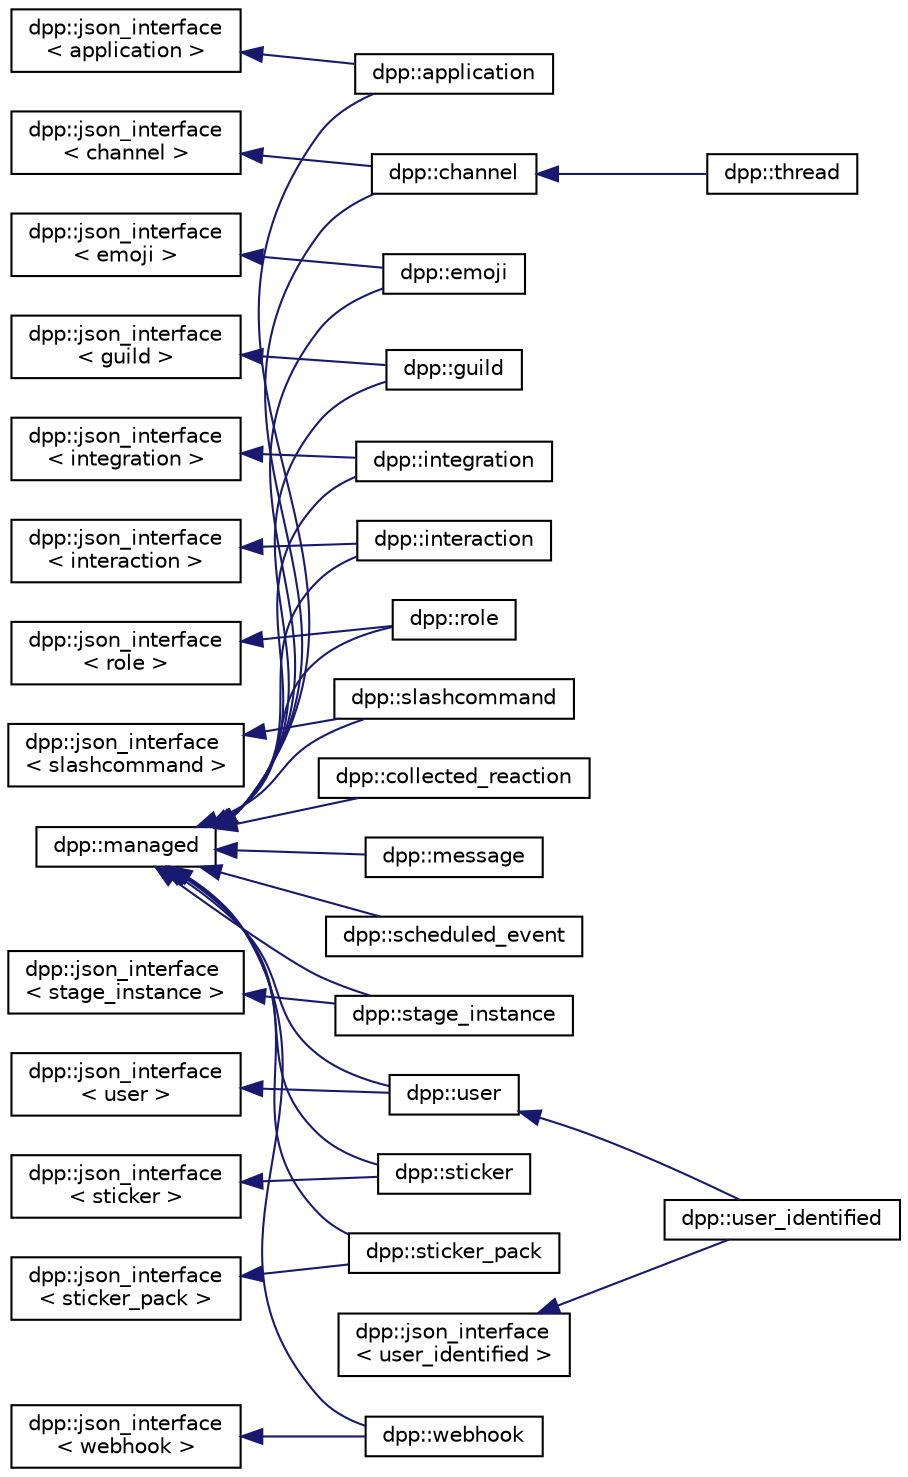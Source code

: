 digraph "Graphical Class Hierarchy"
{
 // INTERACTIVE_SVG=YES
 // LATEX_PDF_SIZE
  bgcolor="transparent";
  edge [fontname="Helvetica",fontsize="10",labelfontname="Helvetica",labelfontsize="10"];
  node [fontname="Helvetica",fontsize="10",shape=record];
  rankdir="LR";
  Node0 [label="dpp::json_interface\l\< application \>",height=0.2,width=0.4,color="black",URL="$structdpp_1_1json__interface.html",tooltip=" "];
  Node0 -> Node1 [dir="back",color="midnightblue",fontsize="10",style="solid",fontname="Helvetica"];
  Node1 [label="dpp::application",height=0.2,width=0.4,color="black",URL="$classdpp_1_1application.html",tooltip="The application class represents details of a bot application."];
  Node201 [label="dpp::json_interface\l\< channel \>",height=0.2,width=0.4,color="black",URL="$structdpp_1_1json__interface.html",tooltip=" "];
  Node201 -> Node202 [dir="back",color="midnightblue",fontsize="10",style="solid",fontname="Helvetica"];
  Node202 [label="dpp::channel",height=0.2,width=0.4,color="black",URL="$classdpp_1_1channel.html",tooltip="A definition of a discord channel There are one of these for every channel type except threads...."];
  Node202 -> Node203 [dir="back",color="midnightblue",fontsize="10",style="solid",fontname="Helvetica"];
  Node203 [label="dpp::thread",height=0.2,width=0.4,color="black",URL="$classdpp_1_1thread.html",tooltip="A definition of a discord thread. A thread is a superset of a channel. Not to be confused with std::t..."];
  Node214 [label="dpp::json_interface\l\< emoji \>",height=0.2,width=0.4,color="black",URL="$structdpp_1_1json__interface.html",tooltip=" "];
  Node214 -> Node215 [dir="back",color="midnightblue",fontsize="10",style="solid",fontname="Helvetica"];
  Node215 [label="dpp::emoji",height=0.2,width=0.4,color="black",URL="$classdpp_1_1emoji.html",tooltip="Represents an emoji for a dpp::guild."];
  Node216 [label="dpp::json_interface\l\< guild \>",height=0.2,width=0.4,color="black",URL="$structdpp_1_1json__interface.html",tooltip=" "];
  Node216 -> Node217 [dir="back",color="midnightblue",fontsize="10",style="solid",fontname="Helvetica"];
  Node217 [label="dpp::guild",height=0.2,width=0.4,color="black",URL="$classdpp_1_1guild.html",tooltip="Represents a guild on Discord (AKA a server)"];
  Node220 [label="dpp::json_interface\l\< integration \>",height=0.2,width=0.4,color="black",URL="$structdpp_1_1json__interface.html",tooltip=" "];
  Node220 -> Node221 [dir="back",color="midnightblue",fontsize="10",style="solid",fontname="Helvetica"];
  Node221 [label="dpp::integration",height=0.2,width=0.4,color="black",URL="$classdpp_1_1integration.html",tooltip="Represents an integration on a guild, e.g. a connection to twitch."];
  Node222 [label="dpp::json_interface\l\< interaction \>",height=0.2,width=0.4,color="black",URL="$structdpp_1_1json__interface.html",tooltip=" "];
  Node222 -> Node223 [dir="back",color="midnightblue",fontsize="10",style="solid",fontname="Helvetica"];
  Node223 [label="dpp::interaction",height=0.2,width=0.4,color="black",URL="$classdpp_1_1interaction.html",tooltip="An interaction represents a user running a command and arrives via the dpp::cluster::on_interaction_c..."];
  Node234 [label="dpp::json_interface\l\< role \>",height=0.2,width=0.4,color="black",URL="$structdpp_1_1json__interface.html",tooltip=" "];
  Node234 -> Node235 [dir="back",color="midnightblue",fontsize="10",style="solid",fontname="Helvetica"];
  Node235 [label="dpp::role",height=0.2,width=0.4,color="black",URL="$classdpp_1_1role.html",tooltip="Represents a role within a dpp::guild. Roles are combined via logical OR of the permission bitmasks,..."];
  Node238 [label="dpp::json_interface\l\< slashcommand \>",height=0.2,width=0.4,color="black",URL="$structdpp_1_1json__interface.html",tooltip=" "];
  Node238 -> Node239 [dir="back",color="midnightblue",fontsize="10",style="solid",fontname="Helvetica"];
  Node239 [label="dpp::slashcommand",height=0.2,width=0.4,color="black",URL="$classdpp_1_1slashcommand.html",tooltip="Represents an application command, created by your bot either globally, or on a guild."];
  Node240 [label="dpp::json_interface\l\< stage_instance \>",height=0.2,width=0.4,color="black",URL="$structdpp_1_1json__interface.html",tooltip=" "];
  Node240 -> Node241 [dir="back",color="midnightblue",fontsize="10",style="solid",fontname="Helvetica"];
  Node241 [label="dpp::stage_instance",height=0.2,width=0.4,color="black",URL="$structdpp_1_1stage__instance.html",tooltip="A stage instance. Stage instances are like a conference facility, with moderators/speakers and listen..."];
  Node242 [label="dpp::json_interface\l\< sticker \>",height=0.2,width=0.4,color="black",URL="$structdpp_1_1json__interface.html",tooltip=" "];
  Node242 -> Node243 [dir="back",color="midnightblue",fontsize="10",style="solid",fontname="Helvetica"];
  Node243 [label="dpp::sticker",height=0.2,width=0.4,color="black",URL="$structdpp_1_1sticker.html",tooltip="Represents stickers received in messages."];
  Node244 [label="dpp::json_interface\l\< sticker_pack \>",height=0.2,width=0.4,color="black",URL="$structdpp_1_1json__interface.html",tooltip=" "];
  Node244 -> Node245 [dir="back",color="midnightblue",fontsize="10",style="solid",fontname="Helvetica"];
  Node245 [label="dpp::sticker_pack",height=0.2,width=0.4,color="black",URL="$structdpp_1_1sticker__pack.html",tooltip="Represents a sticker pack (the built in groups of stickers that all nitro users get to use)"];
  Node246 [label="dpp::json_interface\l\< user \>",height=0.2,width=0.4,color="black",URL="$structdpp_1_1json__interface.html",tooltip=" "];
  Node246 -> Node247 [dir="back",color="midnightblue",fontsize="10",style="solid",fontname="Helvetica"];
  Node247 [label="dpp::user",height=0.2,width=0.4,color="black",URL="$classdpp_1_1user.html",tooltip="Represents a user on discord. May or may not be a member of a dpp::guild."];
  Node247 -> Node248 [dir="back",color="midnightblue",fontsize="10",style="solid",fontname="Helvetica"];
  Node248 [label="dpp::user_identified",height=0.2,width=0.4,color="black",URL="$classdpp_1_1user__identified.html",tooltip="A user with additional fields only available via the oauth2 identify scope. These are not included in..."];
  Node249 [label="dpp::json_interface\l\< user_identified \>",height=0.2,width=0.4,color="black",URL="$structdpp_1_1json__interface.html",tooltip=" "];
  Node249 -> Node248 [dir="back",color="midnightblue",fontsize="10",style="solid",fontname="Helvetica"];
  Node254 [label="dpp::json_interface\l\< webhook \>",height=0.2,width=0.4,color="black",URL="$structdpp_1_1json__interface.html",tooltip=" "];
  Node254 -> Node255 [dir="back",color="midnightblue",fontsize="10",style="solid",fontname="Helvetica"];
  Node255 [label="dpp::webhook",height=0.2,width=0.4,color="black",URL="$classdpp_1_1webhook.html",tooltip="Represents a discord webhook."];
  Node256 [label="dpp::managed",height=0.2,width=0.4,color="black",URL="$classdpp_1_1managed.html",tooltip="The managed class is the base class for various types that can be stored in a cache that are identifi..."];
  Node256 -> Node1 [dir="back",color="midnightblue",fontsize="10",style="solid",fontname="Helvetica"];
  Node256 -> Node202 [dir="back",color="midnightblue",fontsize="10",style="solid",fontname="Helvetica"];
  Node256 -> Node257 [dir="back",color="midnightblue",fontsize="10",style="solid",fontname="Helvetica"];
  Node257 [label="dpp::collected_reaction",height=0.2,width=0.4,color="black",URL="$classdpp_1_1collected__reaction.html",tooltip="Represents a reaction. Can be filled for use in a collector."];
  Node256 -> Node215 [dir="back",color="midnightblue",fontsize="10",style="solid",fontname="Helvetica"];
  Node256 -> Node217 [dir="back",color="midnightblue",fontsize="10",style="solid",fontname="Helvetica"];
  Node256 -> Node221 [dir="back",color="midnightblue",fontsize="10",style="solid",fontname="Helvetica"];
  Node256 -> Node223 [dir="back",color="midnightblue",fontsize="10",style="solid",fontname="Helvetica"];
  Node256 -> Node258 [dir="back",color="midnightblue",fontsize="10",style="solid",fontname="Helvetica"];
  Node258 [label="dpp::message",height=0.2,width=0.4,color="black",URL="$structdpp_1_1message.html",tooltip="Represents messages sent and received on Discord."];
  Node256 -> Node235 [dir="back",color="midnightblue",fontsize="10",style="solid",fontname="Helvetica"];
  Node256 -> Node259 [dir="back",color="midnightblue",fontsize="10",style="solid",fontname="Helvetica"];
  Node259 [label="dpp::scheduled_event",height=0.2,width=0.4,color="black",URL="$structdpp_1_1scheduled__event.html",tooltip="A scheduled event."];
  Node256 -> Node239 [dir="back",color="midnightblue",fontsize="10",style="solid",fontname="Helvetica"];
  Node256 -> Node241 [dir="back",color="midnightblue",fontsize="10",style="solid",fontname="Helvetica"];
  Node256 -> Node243 [dir="back",color="midnightblue",fontsize="10",style="solid",fontname="Helvetica"];
  Node256 -> Node245 [dir="back",color="midnightblue",fontsize="10",style="solid",fontname="Helvetica"];
  Node256 -> Node247 [dir="back",color="midnightblue",fontsize="10",style="solid",fontname="Helvetica"];
  Node256 -> Node255 [dir="back",color="midnightblue",fontsize="10",style="solid",fontname="Helvetica"];
}
